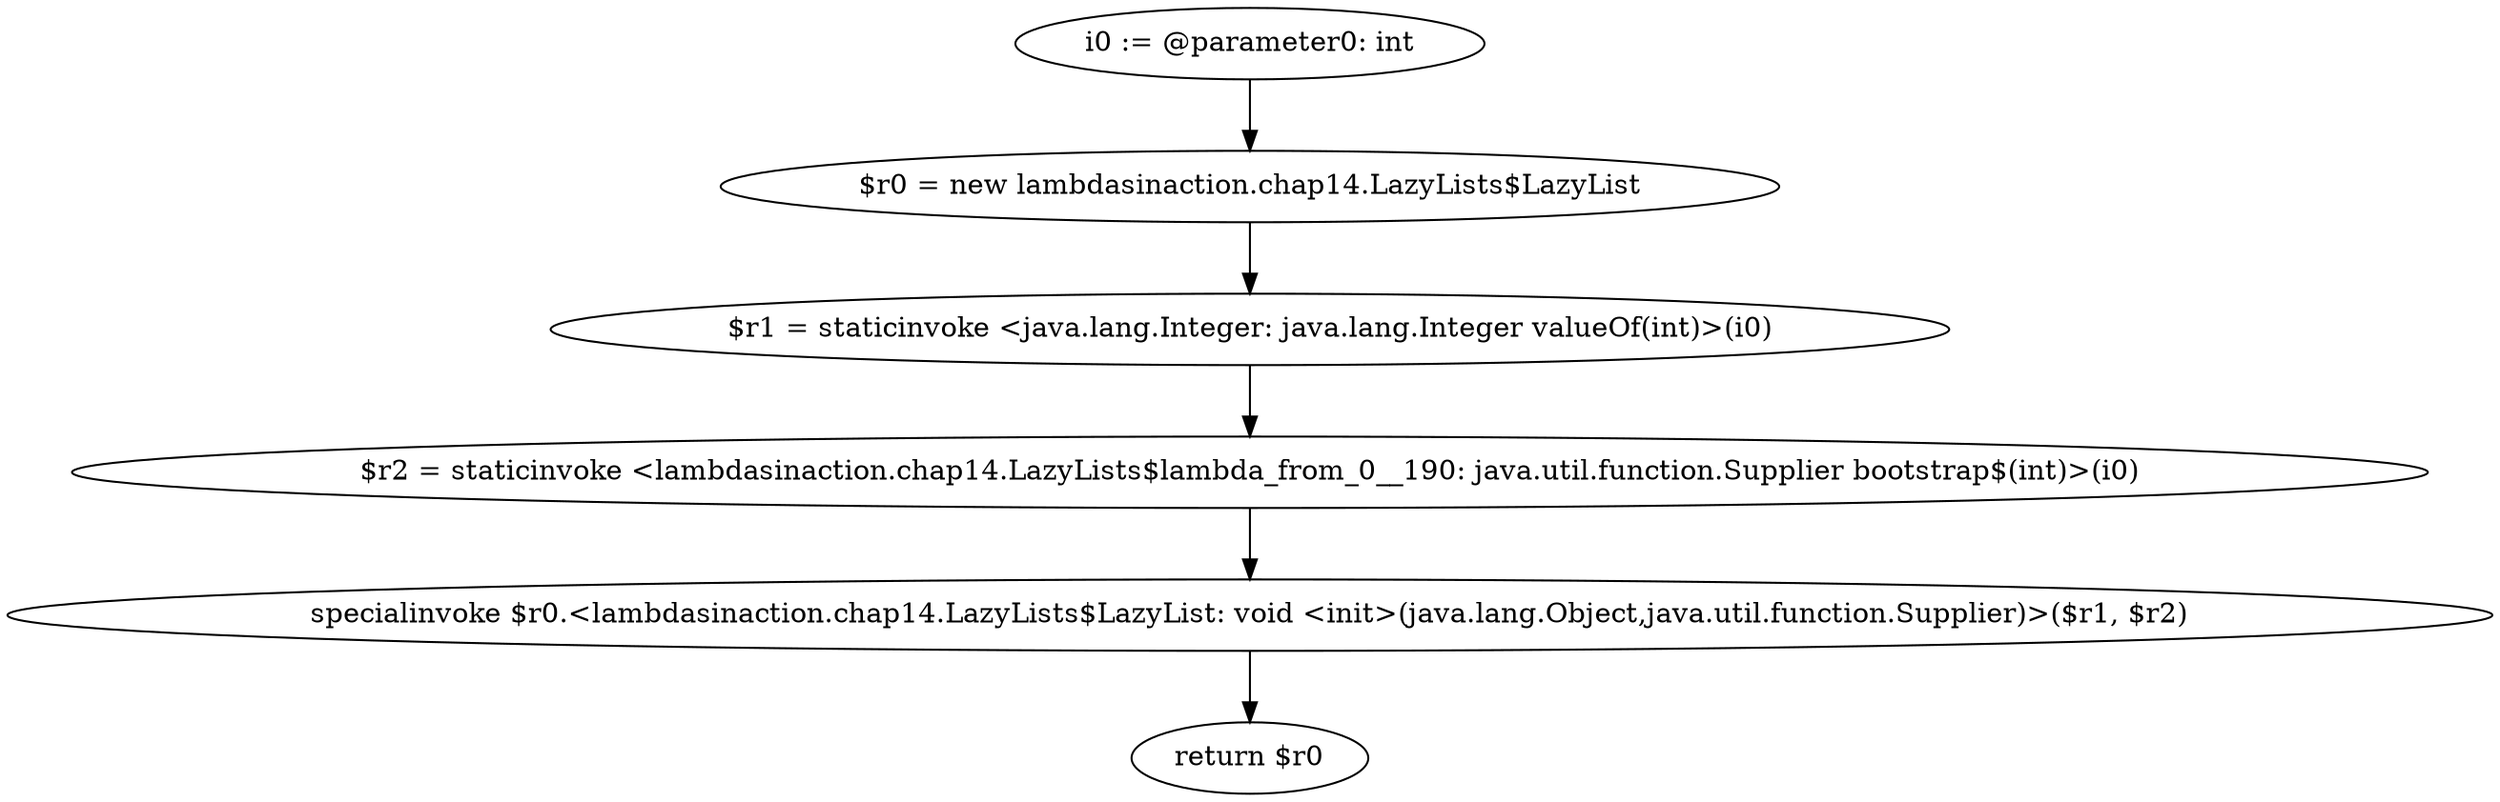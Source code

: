 digraph "unitGraph" {
    "i0 := @parameter0: int"
    "$r0 = new lambdasinaction.chap14.LazyLists$LazyList"
    "$r1 = staticinvoke <java.lang.Integer: java.lang.Integer valueOf(int)>(i0)"
    "$r2 = staticinvoke <lambdasinaction.chap14.LazyLists$lambda_from_0__190: java.util.function.Supplier bootstrap$(int)>(i0)"
    "specialinvoke $r0.<lambdasinaction.chap14.LazyLists$LazyList: void <init>(java.lang.Object,java.util.function.Supplier)>($r1, $r2)"
    "return $r0"
    "i0 := @parameter0: int"->"$r0 = new lambdasinaction.chap14.LazyLists$LazyList";
    "$r0 = new lambdasinaction.chap14.LazyLists$LazyList"->"$r1 = staticinvoke <java.lang.Integer: java.lang.Integer valueOf(int)>(i0)";
    "$r1 = staticinvoke <java.lang.Integer: java.lang.Integer valueOf(int)>(i0)"->"$r2 = staticinvoke <lambdasinaction.chap14.LazyLists$lambda_from_0__190: java.util.function.Supplier bootstrap$(int)>(i0)";
    "$r2 = staticinvoke <lambdasinaction.chap14.LazyLists$lambda_from_0__190: java.util.function.Supplier bootstrap$(int)>(i0)"->"specialinvoke $r0.<lambdasinaction.chap14.LazyLists$LazyList: void <init>(java.lang.Object,java.util.function.Supplier)>($r1, $r2)";
    "specialinvoke $r0.<lambdasinaction.chap14.LazyLists$LazyList: void <init>(java.lang.Object,java.util.function.Supplier)>($r1, $r2)"->"return $r0";
}
